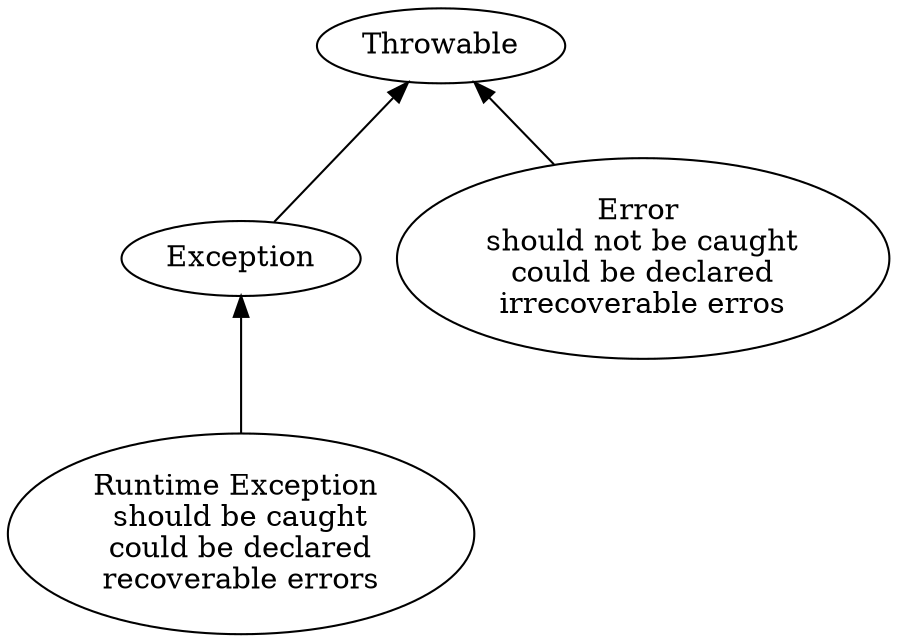 digraph G {
 th [label="Throwable"]
 ex [label="Exception"]
 er [label="Error \nshould not be caught\ncould be declared\nirrecoverable erros"]
 run_ex[label="Runtime Exception \nshould be caught\ncould be declared\nrecoverable errors"]

 {rank=same;ex;er}
 {rank=sink;run_ex}
 {rank=source;th}
 run_ex -> ex
 ex-> th
 er-> th
}